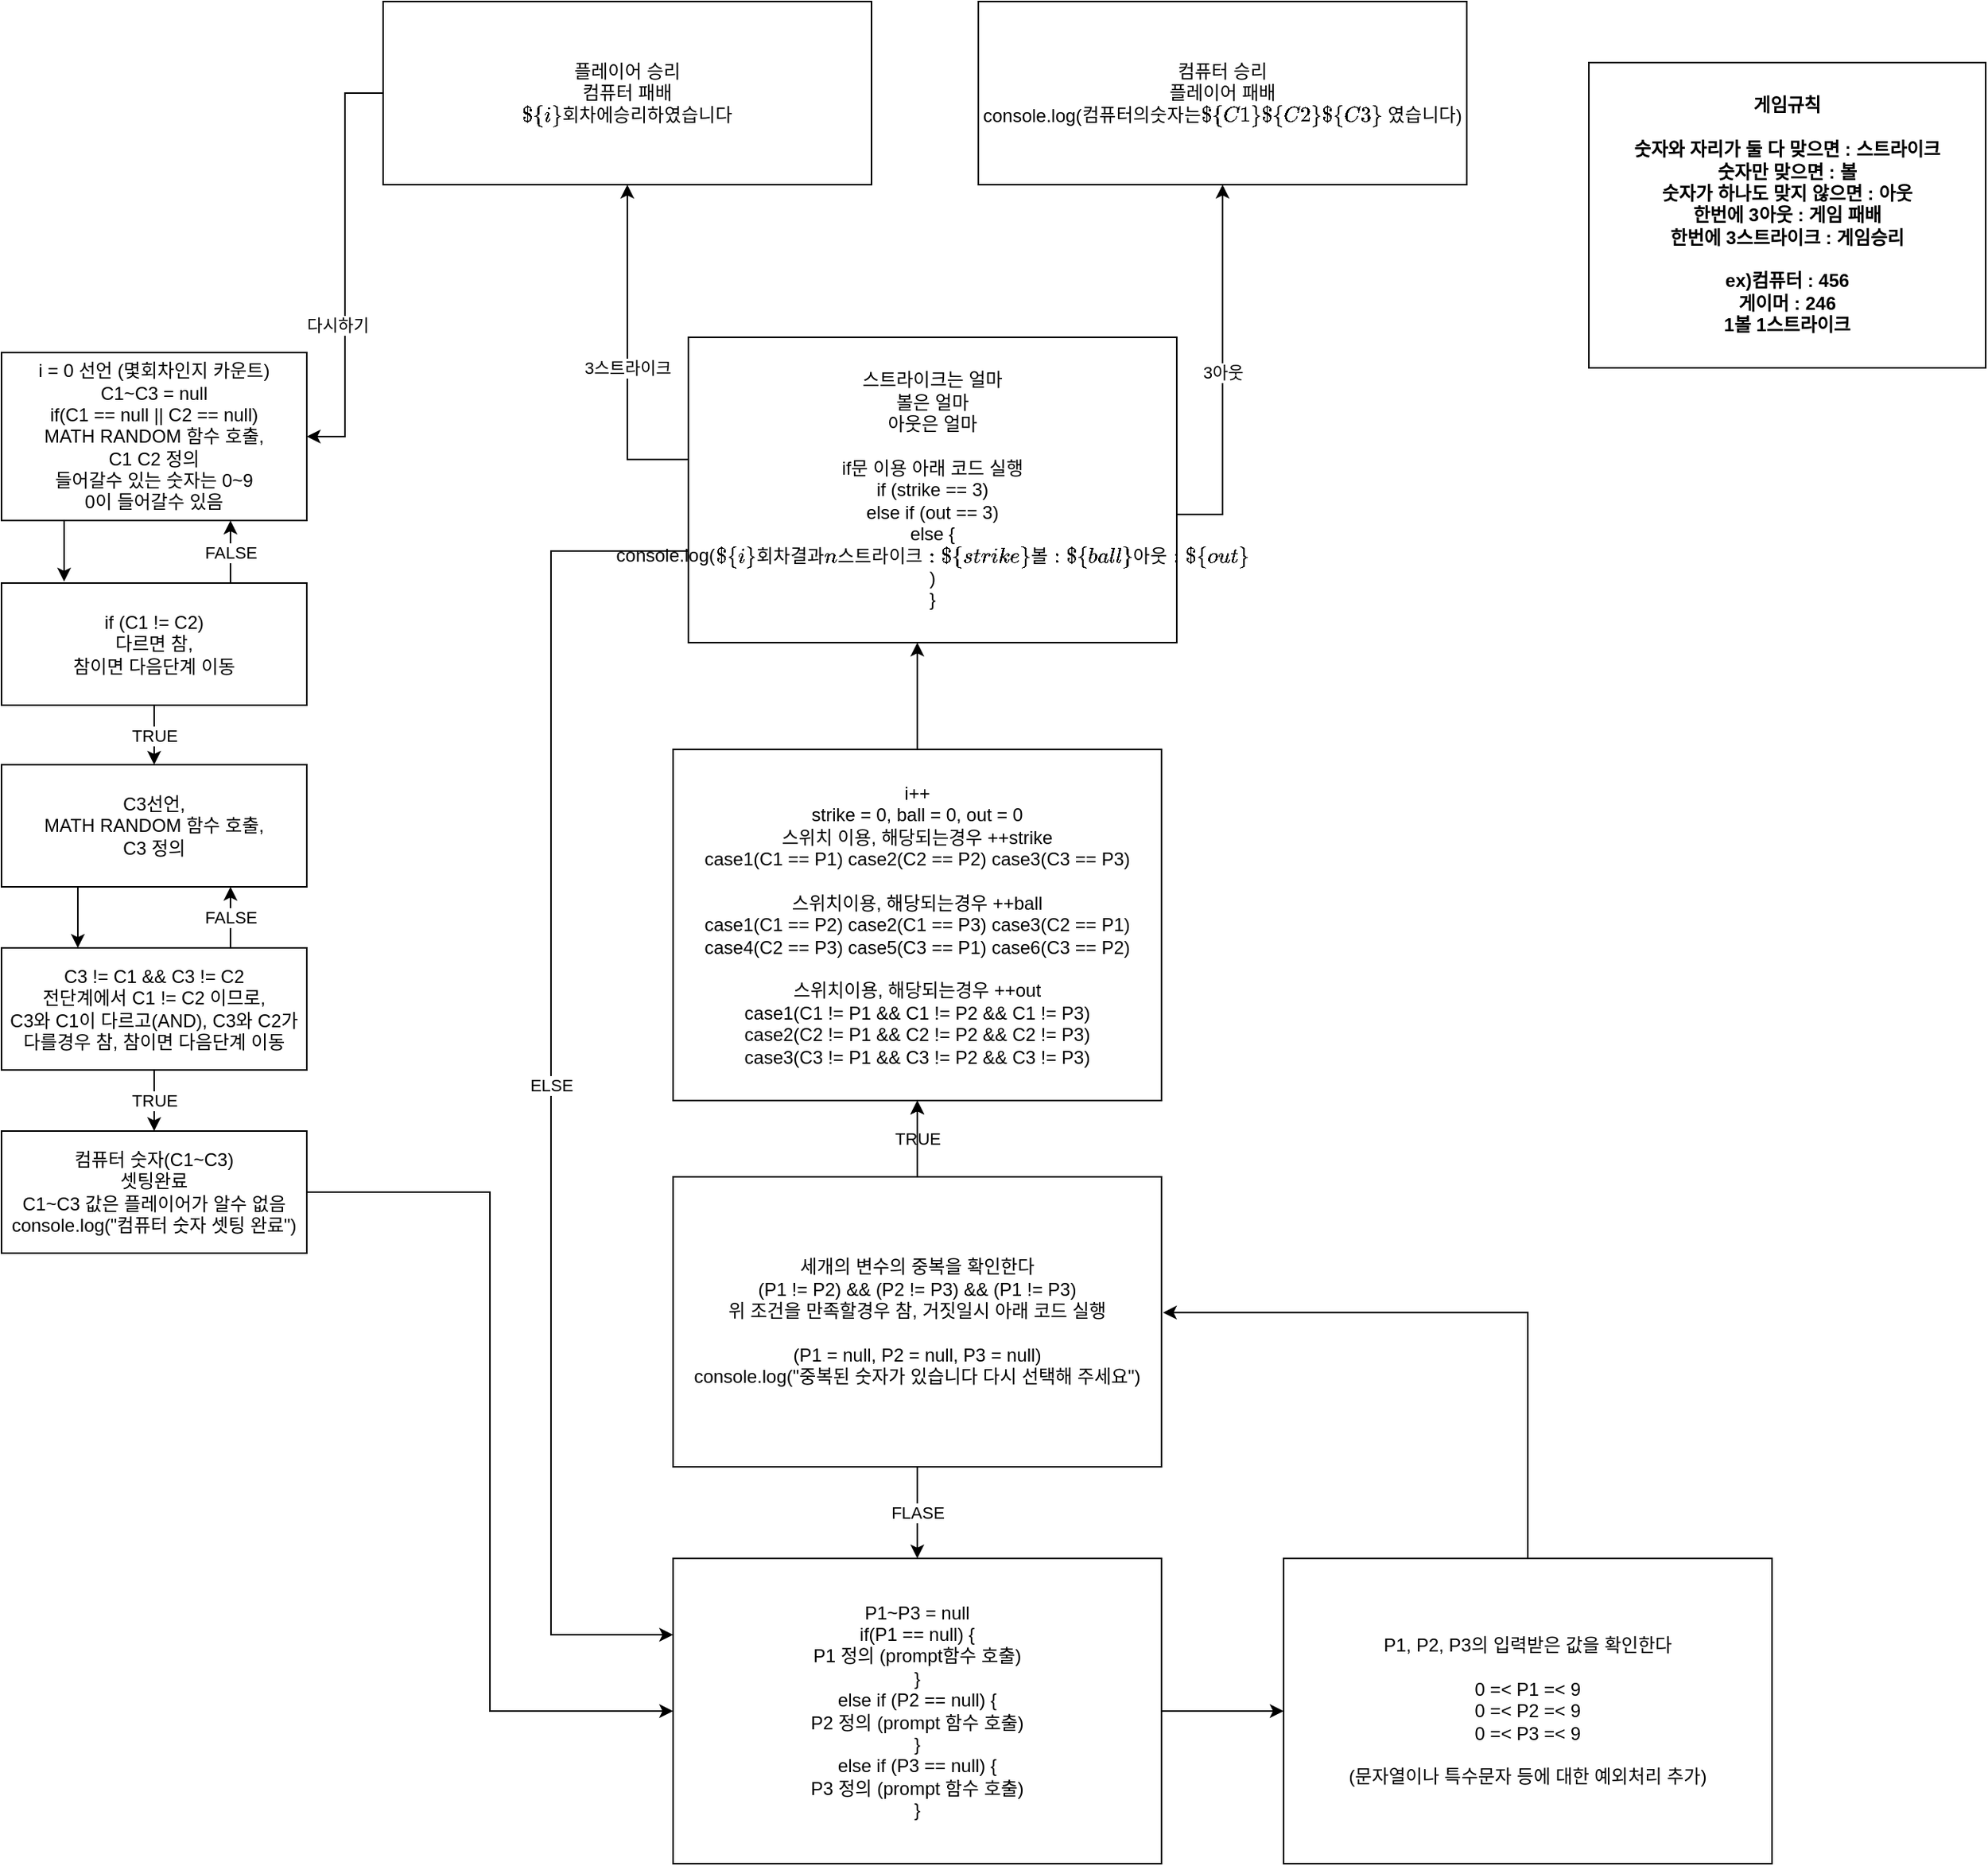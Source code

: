 <mxfile version="20.2.8" type="device"><diagram id="Y235UBWPfkgIHLuUU2gO" name="페이지-1"><mxGraphModel dx="1422" dy="1931" grid="1" gridSize="10" guides="1" tooltips="1" connect="1" arrows="1" fold="1" page="1" pageScale="1" pageWidth="827" pageHeight="1169" math="0" shadow="0"><root><mxCell id="0"/><mxCell id="1" parent="0"/><mxCell id="K0F4MHVuEeflgUdzwVko-25" value="" style="edgeStyle=orthogonalEdgeStyle;rounded=0;orthogonalLoop=1;jettySize=auto;html=1;" parent="1" edge="1"><mxGeometry relative="1" as="geometry"><mxPoint x="81" y="100" as="sourcePoint"/><mxPoint x="81" y="160" as="targetPoint"/></mxGeometry></mxCell><mxCell id="K0F4MHVuEeflgUdzwVko-1" value="i = 0 선언 (몇회차인지 카운트)&lt;br&gt;C1~C3 = null&lt;br&gt;if(C1 == null || C2 == null)&lt;br&gt;MATH RANDOM 함수 호출,&lt;br&gt;C1 C2 정의&lt;br&gt;들어갈수 있는 숫자는 0~9&lt;br&gt;0이 들어갈수 있음" style="rounded=0;whiteSpace=wrap;html=1;" parent="1" vertex="1"><mxGeometry x="40" y="10" width="200" height="110" as="geometry"/></mxCell><mxCell id="K0F4MHVuEeflgUdzwVko-2" value="if (C1 != C2)&lt;br&gt;다르면 참,&lt;br&gt;참이면 다음단계 이동" style="rounded=0;whiteSpace=wrap;html=1;" parent="1" vertex="1"><mxGeometry x="40" y="161" width="200" height="80" as="geometry"/></mxCell><mxCell id="K0F4MHVuEeflgUdzwVko-79" value="TRUE" style="edgeStyle=orthogonalEdgeStyle;rounded=0;orthogonalLoop=1;jettySize=auto;html=1;strokeColor=default;" parent="1" source="K0F4MHVuEeflgUdzwVko-2" target="K0F4MHVuEeflgUdzwVko-3" edge="1"><mxGeometry relative="1" as="geometry"/></mxCell><mxCell id="K0F4MHVuEeflgUdzwVko-3" value="C3선언,&lt;br&gt;MATH RANDOM 함수 호출,&lt;br&gt;C3 정의" style="rounded=0;whiteSpace=wrap;html=1;" parent="1" vertex="1"><mxGeometry x="40" y="280" width="200" height="80" as="geometry"/></mxCell><mxCell id="K0F4MHVuEeflgUdzwVko-80" value="다시하기" style="edgeStyle=orthogonalEdgeStyle;rounded=0;orthogonalLoop=1;jettySize=auto;html=1;entryX=1;entryY=0.5;entryDx=0;entryDy=0;strokeColor=default;labelPosition=center;verticalLabelPosition=top;align=center;verticalAlign=bottom;horizontal=1;" parent="1" source="K0F4MHVuEeflgUdzwVko-6" target="K0F4MHVuEeflgUdzwVko-1" edge="1"><mxGeometry x="0.348" y="-5" relative="1" as="geometry"><mxPoint as="offset"/></mxGeometry></mxCell><mxCell id="K0F4MHVuEeflgUdzwVko-6" value="플레이어 승리&lt;br&gt;컴퓨터 패배&lt;br&gt;`${i}회차에 승리하였습니다`" style="rounded=0;whiteSpace=wrap;html=1;" parent="1" vertex="1"><mxGeometry x="290" y="-220" width="320" height="120" as="geometry"/></mxCell><mxCell id="K0F4MHVuEeflgUdzwVko-13" value="C3 != C1 &amp;amp;&amp;amp; C3 != C2&lt;br&gt;전단계에서 C1 != C2 이므로,&lt;br&gt;C3와 C1이 다르고(AND), C3와 C2가 다를경우 참, 참이면 다음단계 이동" style="rounded=0;whiteSpace=wrap;html=1;" parent="1" vertex="1"><mxGeometry x="40" y="400" width="200" height="80" as="geometry"/></mxCell><mxCell id="K0F4MHVuEeflgUdzwVko-75" style="edgeStyle=orthogonalEdgeStyle;rounded=0;orthogonalLoop=1;jettySize=auto;html=1;entryX=0;entryY=0.5;entryDx=0;entryDy=0;strokeColor=default;" parent="1" source="K0F4MHVuEeflgUdzwVko-14" target="K0F4MHVuEeflgUdzwVko-15" edge="1"><mxGeometry relative="1" as="geometry"/></mxCell><mxCell id="K0F4MHVuEeflgUdzwVko-14" value="컴퓨터 숫자(C1~C3)&lt;br&gt;셋팅완료&lt;br&gt;C1~C3 값은 플레이어가 알수 없음&lt;br&gt;console.log(&quot;컴퓨터 숫자 셋팅 완료&quot;)" style="rounded=0;whiteSpace=wrap;html=1;" parent="1" vertex="1"><mxGeometry x="40" y="520" width="200" height="80" as="geometry"/></mxCell><mxCell id="oPxSeBASPiEa_zP34bDi-2" value="" style="edgeStyle=orthogonalEdgeStyle;rounded=0;orthogonalLoop=1;jettySize=auto;html=1;" edge="1" parent="1" source="K0F4MHVuEeflgUdzwVko-15" target="oPxSeBASPiEa_zP34bDi-1"><mxGeometry relative="1" as="geometry"/></mxCell><mxCell id="K0F4MHVuEeflgUdzwVko-15" value="P1~P3 = null&lt;br&gt;if(P1 == null) {&lt;br&gt;P1 정의 (prompt함수 호출)&lt;br&gt;}&lt;br&gt;else if (P2 == null) {&lt;br&gt;P2 정의 (prompt 함수 호출)&lt;br&gt;}&lt;br&gt;else if (P3 == null) {&lt;br&gt;P3 정의 (prompt 함수 호출)&lt;br&gt;}" style="rounded=0;whiteSpace=wrap;html=1;" parent="1" vertex="1"><mxGeometry x="480" y="800" width="320" height="200" as="geometry"/></mxCell><mxCell id="K0F4MHVuEeflgUdzwVko-73" value="3스트라이크" style="edgeStyle=orthogonalEdgeStyle;rounded=0;orthogonalLoop=1;jettySize=auto;html=1;strokeColor=default;exitX=0;exitY=0.5;exitDx=0;exitDy=0;" parent="1" target="K0F4MHVuEeflgUdzwVko-6" edge="1" source="oPxSeBASPiEa_zP34bDi-4"><mxGeometry relative="1" as="geometry"><mxPoint x="640" y="210" as="sourcePoint"/><Array as="points"><mxPoint x="490" y="80"/><mxPoint x="450" y="80"/></Array></mxGeometry></mxCell><mxCell id="K0F4MHVuEeflgUdzwVko-82" value="3아웃" style="edgeStyle=orthogonalEdgeStyle;rounded=0;orthogonalLoop=1;jettySize=auto;html=1;strokeColor=default;exitX=0.997;exitY=0.58;exitDx=0;exitDy=0;entryX=0.5;entryY=1;entryDx=0;entryDy=0;exitPerimeter=0;" parent="1" target="K0F4MHVuEeflgUdzwVko-81" edge="1" source="oPxSeBASPiEa_zP34bDi-4"><mxGeometry relative="1" as="geometry"><mxPoint x="800" y="270" as="sourcePoint"/><mxPoint x="830" y="-100" as="targetPoint"/><Array as="points"><mxPoint x="840" y="116"/></Array></mxGeometry></mxCell><mxCell id="oPxSeBASPiEa_zP34bDi-5" value="" style="edgeStyle=orthogonalEdgeStyle;rounded=0;orthogonalLoop=1;jettySize=auto;html=1;" edge="1" parent="1" source="K0F4MHVuEeflgUdzwVko-17" target="oPxSeBASPiEa_zP34bDi-4"><mxGeometry relative="1" as="geometry"><Array as="points"><mxPoint x="640" y="220"/><mxPoint x="640" y="220"/></Array></mxGeometry></mxCell><mxCell id="K0F4MHVuEeflgUdzwVko-17" value="i++&lt;br&gt;strike = 0, ball = 0, out = 0&lt;br&gt;스위치 이용, 해당되는경우 ++strike&lt;br&gt;case1(C1 == P1) case2(C2 == P2) case3(C3 == P3)&lt;br&gt;&lt;br&gt;스위치이용, 해당되는경우 ++ball&lt;br&gt;case1(C1 == P2) case2(C1 == P3) case3(C2 == P1)&lt;br&gt;case4(C2 == P3) case5(C3 == P1) case6(C3 == P2)&lt;br&gt;&lt;br&gt;스위치이용, 해당되는경우 ++out&lt;br&gt;case1(C1 != P1 &amp;amp;&amp;amp; C1 != P2 &amp;amp;&amp;amp; C1 != P3)&lt;br&gt;case2(C2 != P1 &amp;amp;&amp;amp;&amp;nbsp;C2 != P2 &amp;amp;&amp;amp;&amp;nbsp;C2 != P3)&lt;br&gt;case3(C3 != P1 &amp;amp;&amp;amp;&amp;nbsp;C3 != P2 &amp;amp;&amp;amp;&amp;nbsp;C3 != P3)" style="rounded=0;whiteSpace=wrap;html=1;" parent="1" vertex="1"><mxGeometry x="480" y="270" width="320" height="230" as="geometry"/></mxCell><mxCell id="K0F4MHVuEeflgUdzwVko-77" value="TRUE" style="edgeStyle=orthogonalEdgeStyle;rounded=0;orthogonalLoop=1;jettySize=auto;html=1;entryX=0.5;entryY=1;entryDx=0;entryDy=0;strokeColor=default;" parent="1" source="K0F4MHVuEeflgUdzwVko-18" target="K0F4MHVuEeflgUdzwVko-17" edge="1"><mxGeometry relative="1" as="geometry"/></mxCell><mxCell id="K0F4MHVuEeflgUdzwVko-78" value="" style="edgeStyle=orthogonalEdgeStyle;rounded=0;orthogonalLoop=1;jettySize=auto;html=1;strokeColor=default;" parent="1" source="K0F4MHVuEeflgUdzwVko-18" target="K0F4MHVuEeflgUdzwVko-17" edge="1"><mxGeometry relative="1" as="geometry"/></mxCell><mxCell id="K0F4MHVuEeflgUdzwVko-18" value="세개의 변수의 중복을 확인한다&lt;br&gt;(P1 != P2) &amp;amp;&amp;amp; (P2 != P3) &amp;amp;&amp;amp; (P1 != P3)&lt;br&gt;위 조건을 만족할경우 참, 거짓일시 아래 코드 실행&lt;br&gt;&lt;br&gt;(P1 = null, P2 = null, P3 = null)&lt;br&gt;console.log(&quot;중복된 숫자가 있습니다 다시 선택해 주세요&quot;)" style="rounded=0;whiteSpace=wrap;html=1;" parent="1" vertex="1"><mxGeometry x="480" y="550" width="320" height="190" as="geometry"/></mxCell><mxCell id="K0F4MHVuEeflgUdzwVko-41" value="" style="endArrow=classic;html=1;rounded=0;strokeColor=default;exitX=0.5;exitY=1;exitDx=0;exitDy=0;entryX=0.5;entryY=0;entryDx=0;entryDy=0;" parent="1" source="K0F4MHVuEeflgUdzwVko-13" target="K0F4MHVuEeflgUdzwVko-14" edge="1"><mxGeometry relative="1" as="geometry"><mxPoint x="99.5" y="460" as="sourcePoint"/><mxPoint x="99.5" y="520" as="targetPoint"/></mxGeometry></mxCell><mxCell id="K0F4MHVuEeflgUdzwVko-42" value="TRUE" style="edgeLabel;resizable=0;html=1;align=center;verticalAlign=middle;" parent="K0F4MHVuEeflgUdzwVko-41" connectable="0" vertex="1"><mxGeometry relative="1" as="geometry"/></mxCell><mxCell id="K0F4MHVuEeflgUdzwVko-45" value="" style="edgeStyle=orthogonalEdgeStyle;rounded=0;orthogonalLoop=1;jettySize=auto;html=1;exitX=0.25;exitY=1;exitDx=0;exitDy=0;entryX=0.25;entryY=0;entryDx=0;entryDy=0;" parent="1" source="K0F4MHVuEeflgUdzwVko-3" target="K0F4MHVuEeflgUdzwVko-13" edge="1"><mxGeometry relative="1" as="geometry"><mxPoint x="80.5" y="340" as="sourcePoint"/><mxPoint x="80.5" y="400" as="targetPoint"/></mxGeometry></mxCell><mxCell id="K0F4MHVuEeflgUdzwVko-61" value="" style="endArrow=classic;html=1;rounded=0;strokeColor=default;exitX=0.75;exitY=0;exitDx=0;exitDy=0;entryX=0.75;entryY=1;entryDx=0;entryDy=0;" parent="1" source="K0F4MHVuEeflgUdzwVko-13" target="K0F4MHVuEeflgUdzwVko-3" edge="1"><mxGeometry relative="1" as="geometry"><mxPoint x="120" y="400" as="sourcePoint"/><mxPoint x="120" y="340" as="targetPoint"/></mxGeometry></mxCell><mxCell id="K0F4MHVuEeflgUdzwVko-62" value="FALSE" style="edgeLabel;resizable=0;html=1;align=center;verticalAlign=middle;" parent="K0F4MHVuEeflgUdzwVko-61" connectable="0" vertex="1"><mxGeometry relative="1" as="geometry"/></mxCell><mxCell id="K0F4MHVuEeflgUdzwVko-63" value="" style="endArrow=classic;html=1;rounded=0;strokeColor=default;exitX=0.75;exitY=0;exitDx=0;exitDy=0;entryX=0.75;entryY=1;entryDx=0;entryDy=0;" parent="1" source="K0F4MHVuEeflgUdzwVko-2" target="K0F4MHVuEeflgUdzwVko-1" edge="1"><mxGeometry relative="1" as="geometry"><mxPoint x="120" y="159" as="sourcePoint"/><mxPoint x="120" y="99" as="targetPoint"/></mxGeometry></mxCell><mxCell id="K0F4MHVuEeflgUdzwVko-64" value="FALSE" style="edgeLabel;resizable=0;html=1;align=center;verticalAlign=middle;" parent="K0F4MHVuEeflgUdzwVko-63" connectable="0" vertex="1"><mxGeometry relative="1" as="geometry"/></mxCell><mxCell id="K0F4MHVuEeflgUdzwVko-68" value="FLASE" style="endArrow=classic;html=1;rounded=0;strokeColor=default;exitX=0.5;exitY=1;exitDx=0;exitDy=0;entryX=0.5;entryY=0;entryDx=0;entryDy=0;" parent="1" source="K0F4MHVuEeflgUdzwVko-18" target="K0F4MHVuEeflgUdzwVko-15" edge="1"><mxGeometry relative="1" as="geometry"><mxPoint x="590" y="460" as="sourcePoint"/><mxPoint x="590" y="520" as="targetPoint"/></mxGeometry></mxCell><mxCell id="K0F4MHVuEeflgUdzwVko-70" value="게임규칙&#10;&#10;숫자와 자리가 둘 다 맞으면 : 스트라이크&#10;숫자만 맞으면 : 볼&#10;숫자가 하나도 맞지 않으면 : 아웃&#10;한번에 3아웃 : 게임 패배&#10;한번에 3스트라이크 : 게임승리&#10;&#10;ex)컴퓨터 : 456&#10;게이머 : 246&#10;1볼 1스트라이크" style="rounded=0;fillColor=default;labelPosition=center;verticalLabelPosition=middle;align=center;verticalAlign=middle;whiteSpace=wrap;fontStyle=1" parent="1" vertex="1"><mxGeometry x="1080" y="-180" width="260" height="200" as="geometry"/></mxCell><mxCell id="K0F4MHVuEeflgUdzwVko-81" value="컴퓨터 승리&lt;br&gt;플레이어 패배&lt;br&gt;console.log(`컴퓨터의 숫자는 ${C1}${C2} ${C3}&lt;br&gt;&amp;nbsp;였습니다`)" style="rounded=0;whiteSpace=wrap;html=1;" parent="1" vertex="1"><mxGeometry x="680" y="-220" width="320" height="120" as="geometry"/></mxCell><mxCell id="oPxSeBASPiEa_zP34bDi-3" style="edgeStyle=orthogonalEdgeStyle;rounded=0;orthogonalLoop=1;jettySize=auto;html=1;entryX=1.003;entryY=0.468;entryDx=0;entryDy=0;entryPerimeter=0;" edge="1" parent="1" source="oPxSeBASPiEa_zP34bDi-1" target="K0F4MHVuEeflgUdzwVko-18"><mxGeometry relative="1" as="geometry"><mxPoint x="970" y="560" as="targetPoint"/><Array as="points"><mxPoint x="1040" y="639"/></Array></mxGeometry></mxCell><mxCell id="oPxSeBASPiEa_zP34bDi-1" value="P1, P2, P3의 입력받은 값을 확인한다&lt;br&gt;&lt;br&gt;0 =&amp;lt; P1 =&amp;lt; 9&lt;br&gt;0 =&amp;lt; P2 =&amp;lt; 9&lt;br&gt;0 =&amp;lt; P3 =&amp;lt; 9&lt;br&gt;&lt;br&gt;(문자열이나 특수문자 등에 대한 예외처리 추가)" style="rounded=0;whiteSpace=wrap;html=1;" vertex="1" parent="1"><mxGeometry x="880" y="800" width="320" height="200" as="geometry"/></mxCell><mxCell id="oPxSeBASPiEa_zP34bDi-6" value="ELSE" style="edgeStyle=orthogonalEdgeStyle;rounded=0;orthogonalLoop=1;jettySize=auto;html=1;entryX=0;entryY=0.25;entryDx=0;entryDy=0;" edge="1" parent="1" source="oPxSeBASPiEa_zP34bDi-4" target="K0F4MHVuEeflgUdzwVko-15"><mxGeometry relative="1" as="geometry"><mxPoint x="400" y="888" as="targetPoint"/><Array as="points"><mxPoint x="400" y="140"/><mxPoint x="400" y="850"/></Array></mxGeometry></mxCell><mxCell id="oPxSeBASPiEa_zP34bDi-4" value="스트라이크는 얼마&lt;br&gt;볼은 얼마&lt;br&gt;아웃은 얼마&lt;br&gt;&lt;br&gt;if문 이용 아래 코드 실행&lt;br&gt;if (strike == 3)&lt;br&gt;else if (out == 3)&lt;br&gt;else {&lt;br&gt;console.log(`${i}회차 결과\n스트라이크 : ${strike} 볼 : ${ball} 아웃 : ${out}`)&lt;br&gt;}" style="rounded=0;whiteSpace=wrap;html=1;" vertex="1" parent="1"><mxGeometry x="490" width="320" height="200" as="geometry"/></mxCell></root></mxGraphModel></diagram></mxfile>
